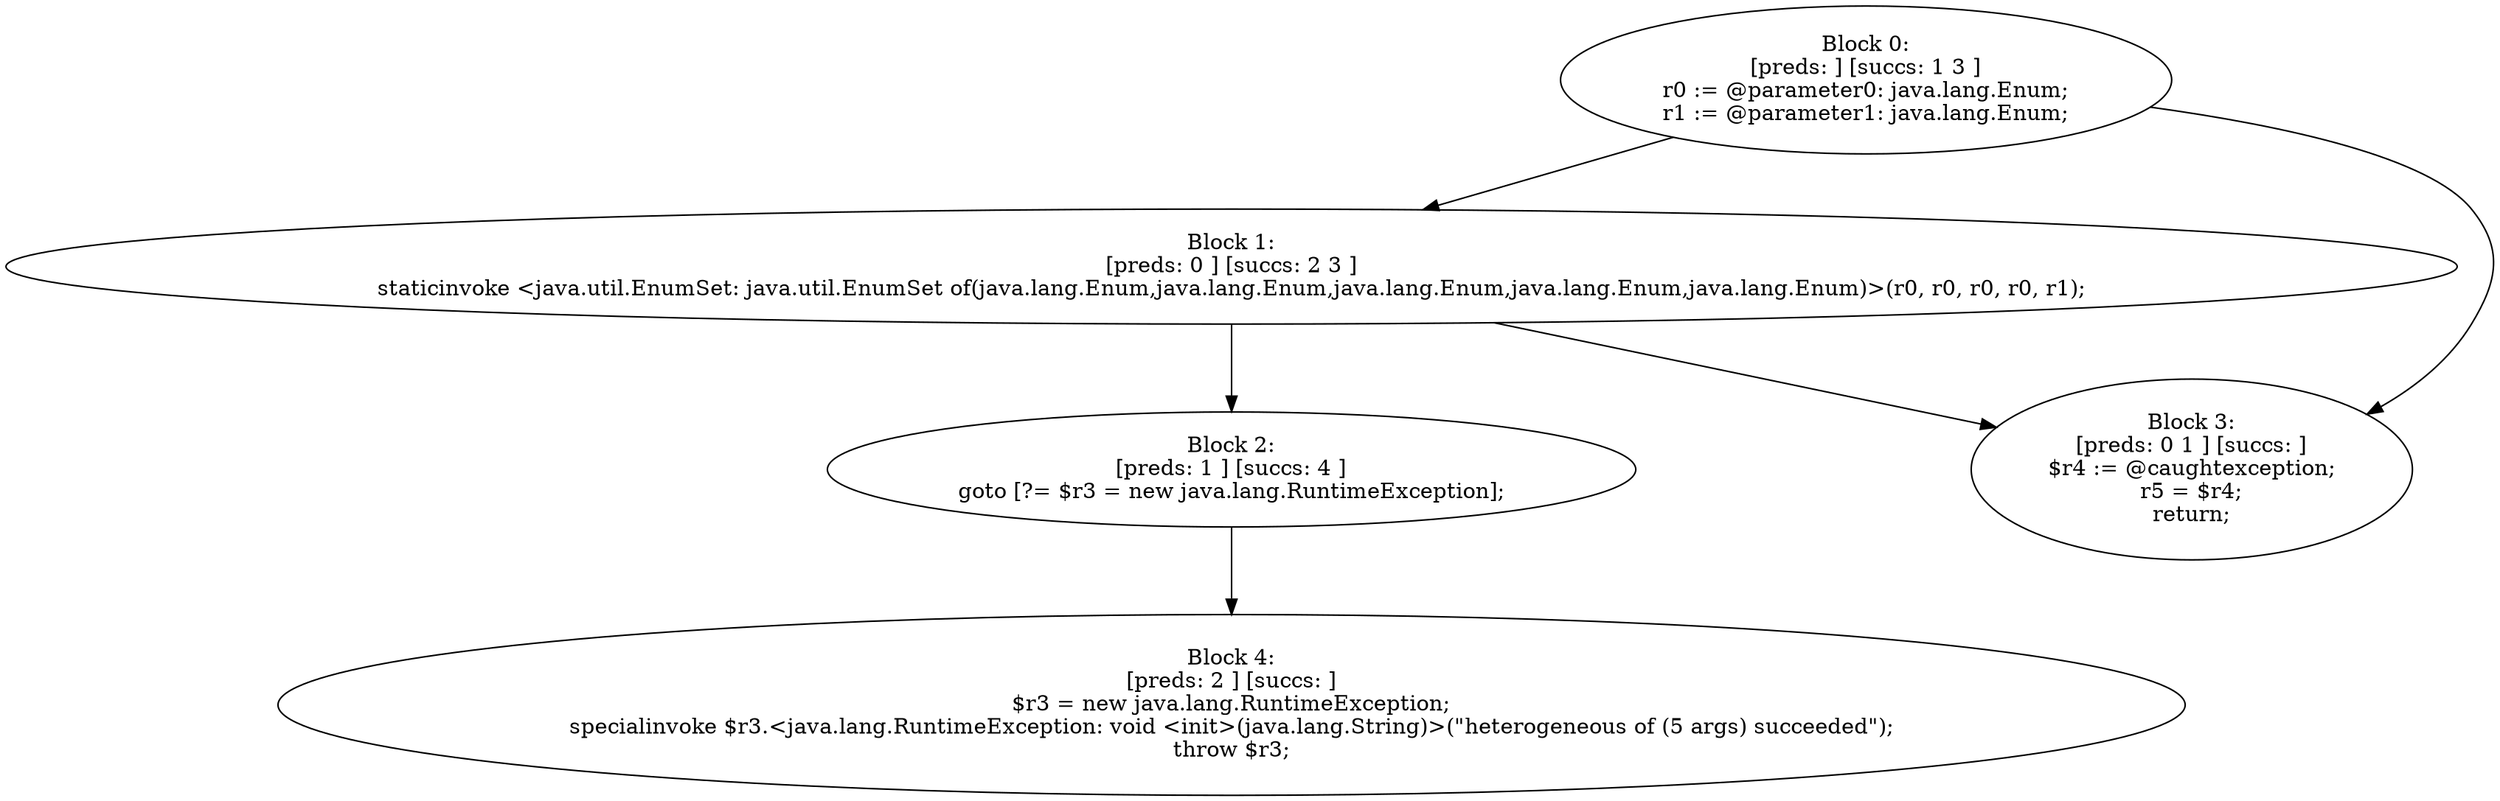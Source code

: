 digraph "unitGraph" {
    "Block 0:
[preds: ] [succs: 1 3 ]
r0 := @parameter0: java.lang.Enum;
r1 := @parameter1: java.lang.Enum;
"
    "Block 1:
[preds: 0 ] [succs: 2 3 ]
staticinvoke <java.util.EnumSet: java.util.EnumSet of(java.lang.Enum,java.lang.Enum,java.lang.Enum,java.lang.Enum,java.lang.Enum)>(r0, r0, r0, r0, r1);
"
    "Block 2:
[preds: 1 ] [succs: 4 ]
goto [?= $r3 = new java.lang.RuntimeException];
"
    "Block 3:
[preds: 0 1 ] [succs: ]
$r4 := @caughtexception;
r5 = $r4;
return;
"
    "Block 4:
[preds: 2 ] [succs: ]
$r3 = new java.lang.RuntimeException;
specialinvoke $r3.<java.lang.RuntimeException: void <init>(java.lang.String)>(\"heterogeneous of (5 args) succeeded\");
throw $r3;
"
    "Block 0:
[preds: ] [succs: 1 3 ]
r0 := @parameter0: java.lang.Enum;
r1 := @parameter1: java.lang.Enum;
"->"Block 1:
[preds: 0 ] [succs: 2 3 ]
staticinvoke <java.util.EnumSet: java.util.EnumSet of(java.lang.Enum,java.lang.Enum,java.lang.Enum,java.lang.Enum,java.lang.Enum)>(r0, r0, r0, r0, r1);
";
    "Block 0:
[preds: ] [succs: 1 3 ]
r0 := @parameter0: java.lang.Enum;
r1 := @parameter1: java.lang.Enum;
"->"Block 3:
[preds: 0 1 ] [succs: ]
$r4 := @caughtexception;
r5 = $r4;
return;
";
    "Block 1:
[preds: 0 ] [succs: 2 3 ]
staticinvoke <java.util.EnumSet: java.util.EnumSet of(java.lang.Enum,java.lang.Enum,java.lang.Enum,java.lang.Enum,java.lang.Enum)>(r0, r0, r0, r0, r1);
"->"Block 2:
[preds: 1 ] [succs: 4 ]
goto [?= $r3 = new java.lang.RuntimeException];
";
    "Block 1:
[preds: 0 ] [succs: 2 3 ]
staticinvoke <java.util.EnumSet: java.util.EnumSet of(java.lang.Enum,java.lang.Enum,java.lang.Enum,java.lang.Enum,java.lang.Enum)>(r0, r0, r0, r0, r1);
"->"Block 3:
[preds: 0 1 ] [succs: ]
$r4 := @caughtexception;
r5 = $r4;
return;
";
    "Block 2:
[preds: 1 ] [succs: 4 ]
goto [?= $r3 = new java.lang.RuntimeException];
"->"Block 4:
[preds: 2 ] [succs: ]
$r3 = new java.lang.RuntimeException;
specialinvoke $r3.<java.lang.RuntimeException: void <init>(java.lang.String)>(\"heterogeneous of (5 args) succeeded\");
throw $r3;
";
}
